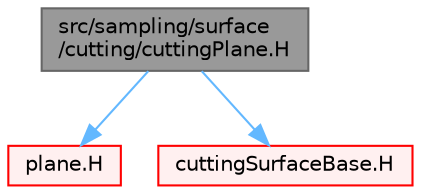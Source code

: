 digraph "src/sampling/surface/cutting/cuttingPlane.H"
{
 // LATEX_PDF_SIZE
  bgcolor="transparent";
  edge [fontname=Helvetica,fontsize=10,labelfontname=Helvetica,labelfontsize=10];
  node [fontname=Helvetica,fontsize=10,shape=box,height=0.2,width=0.4];
  Node1 [id="Node000001",label="src/sampling/surface\l/cutting/cuttingPlane.H",height=0.2,width=0.4,color="gray40", fillcolor="grey60", style="filled", fontcolor="black",tooltip=" "];
  Node1 -> Node2 [id="edge1_Node000001_Node000002",color="steelblue1",style="solid",tooltip=" "];
  Node2 [id="Node000002",label="plane.H",height=0.2,width=0.4,color="red", fillcolor="#FFF0F0", style="filled",URL="$plane_8H.html",tooltip=" "];
  Node1 -> Node141 [id="edge2_Node000001_Node000141",color="steelblue1",style="solid",tooltip=" "];
  Node141 [id="Node000141",label="cuttingSurfaceBase.H",height=0.2,width=0.4,color="red", fillcolor="#FFF0F0", style="filled",URL="$cuttingSurfaceBase_8H.html",tooltip=" "];
}
